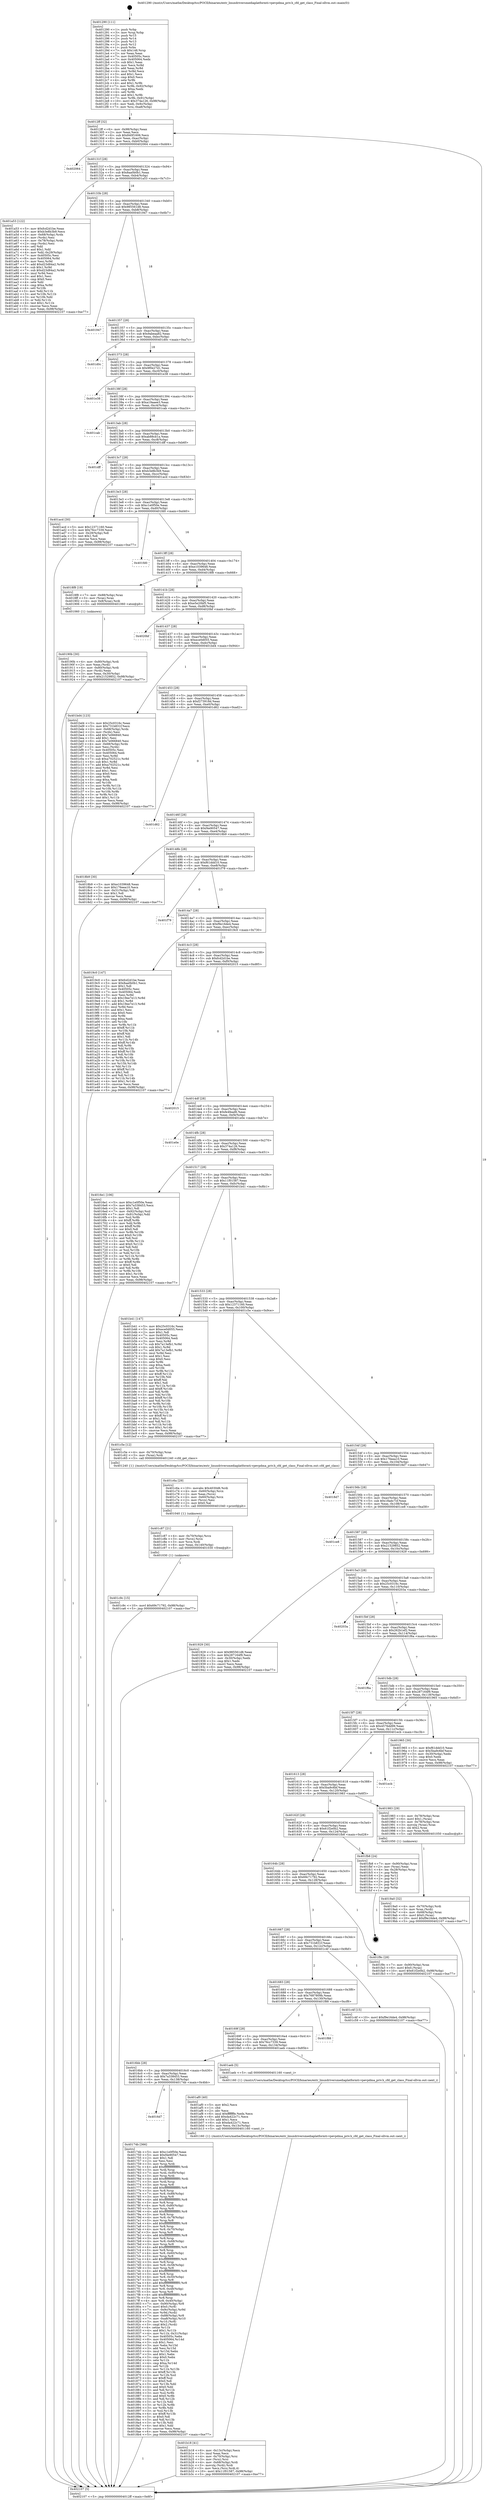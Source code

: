 digraph "0x401290" {
  label = "0x401290 (/mnt/c/Users/mathe/Desktop/tcc/POCII/binaries/extr_linuxdriversmediaplatformti-vpevpdma_priv.h_cfd_get_class_Final-ollvm.out::main(0))"
  labelloc = "t"
  node[shape=record]

  Entry [label="",width=0.3,height=0.3,shape=circle,fillcolor=black,style=filled]
  "0x4012ff" [label="{
     0x4012ff [32]\l
     | [instrs]\l
     &nbsp;&nbsp;0x4012ff \<+6\>: mov -0x98(%rbp),%eax\l
     &nbsp;&nbsp;0x401305 \<+2\>: mov %eax,%ecx\l
     &nbsp;&nbsp;0x401307 \<+6\>: sub $0x840f1606,%ecx\l
     &nbsp;&nbsp;0x40130d \<+6\>: mov %eax,-0xac(%rbp)\l
     &nbsp;&nbsp;0x401313 \<+6\>: mov %ecx,-0xb0(%rbp)\l
     &nbsp;&nbsp;0x401319 \<+6\>: je 0000000000402064 \<main+0xdd4\>\l
  }"]
  "0x402064" [label="{
     0x402064\l
  }", style=dashed]
  "0x40131f" [label="{
     0x40131f [28]\l
     | [instrs]\l
     &nbsp;&nbsp;0x40131f \<+5\>: jmp 0000000000401324 \<main+0x94\>\l
     &nbsp;&nbsp;0x401324 \<+6\>: mov -0xac(%rbp),%eax\l
     &nbsp;&nbsp;0x40132a \<+5\>: sub $0x8aa0b0b1,%eax\l
     &nbsp;&nbsp;0x40132f \<+6\>: mov %eax,-0xb4(%rbp)\l
     &nbsp;&nbsp;0x401335 \<+6\>: je 0000000000401a53 \<main+0x7c3\>\l
  }"]
  Exit [label="",width=0.3,height=0.3,shape=circle,fillcolor=black,style=filled,peripheries=2]
  "0x401a53" [label="{
     0x401a53 [122]\l
     | [instrs]\l
     &nbsp;&nbsp;0x401a53 \<+5\>: mov $0xfcd2d1be,%eax\l
     &nbsp;&nbsp;0x401a58 \<+5\>: mov $0xb3e8b3b9,%ecx\l
     &nbsp;&nbsp;0x401a5d \<+4\>: mov -0x68(%rbp),%rdx\l
     &nbsp;&nbsp;0x401a61 \<+2\>: mov (%rdx),%esi\l
     &nbsp;&nbsp;0x401a63 \<+4\>: mov -0x78(%rbp),%rdx\l
     &nbsp;&nbsp;0x401a67 \<+2\>: cmp (%rdx),%esi\l
     &nbsp;&nbsp;0x401a69 \<+4\>: setl %dil\l
     &nbsp;&nbsp;0x401a6d \<+4\>: and $0x1,%dil\l
     &nbsp;&nbsp;0x401a71 \<+4\>: mov %dil,-0x29(%rbp)\l
     &nbsp;&nbsp;0x401a75 \<+7\>: mov 0x40505c,%esi\l
     &nbsp;&nbsp;0x401a7c \<+8\>: mov 0x405064,%r8d\l
     &nbsp;&nbsp;0x401a84 \<+3\>: mov %esi,%r9d\l
     &nbsp;&nbsp;0x401a87 \<+7\>: add $0xd23d84a2,%r9d\l
     &nbsp;&nbsp;0x401a8e \<+4\>: sub $0x1,%r9d\l
     &nbsp;&nbsp;0x401a92 \<+7\>: sub $0xd23d84a2,%r9d\l
     &nbsp;&nbsp;0x401a99 \<+4\>: imul %r9d,%esi\l
     &nbsp;&nbsp;0x401a9d \<+3\>: and $0x1,%esi\l
     &nbsp;&nbsp;0x401aa0 \<+3\>: cmp $0x0,%esi\l
     &nbsp;&nbsp;0x401aa3 \<+4\>: sete %dil\l
     &nbsp;&nbsp;0x401aa7 \<+4\>: cmp $0xa,%r8d\l
     &nbsp;&nbsp;0x401aab \<+4\>: setl %r10b\l
     &nbsp;&nbsp;0x401aaf \<+3\>: mov %dil,%r11b\l
     &nbsp;&nbsp;0x401ab2 \<+3\>: and %r10b,%r11b\l
     &nbsp;&nbsp;0x401ab5 \<+3\>: xor %r10b,%dil\l
     &nbsp;&nbsp;0x401ab8 \<+3\>: or %dil,%r11b\l
     &nbsp;&nbsp;0x401abb \<+4\>: test $0x1,%r11b\l
     &nbsp;&nbsp;0x401abf \<+3\>: cmovne %ecx,%eax\l
     &nbsp;&nbsp;0x401ac2 \<+6\>: mov %eax,-0x98(%rbp)\l
     &nbsp;&nbsp;0x401ac8 \<+5\>: jmp 0000000000402107 \<main+0xe77\>\l
  }"]
  "0x40133b" [label="{
     0x40133b [28]\l
     | [instrs]\l
     &nbsp;&nbsp;0x40133b \<+5\>: jmp 0000000000401340 \<main+0xb0\>\l
     &nbsp;&nbsp;0x401340 \<+6\>: mov -0xac(%rbp),%eax\l
     &nbsp;&nbsp;0x401346 \<+5\>: sub $0x985561d8,%eax\l
     &nbsp;&nbsp;0x40134b \<+6\>: mov %eax,-0xb8(%rbp)\l
     &nbsp;&nbsp;0x401351 \<+6\>: je 0000000000401947 \<main+0x6b7\>\l
  }"]
  "0x401c9c" [label="{
     0x401c9c [15]\l
     | [instrs]\l
     &nbsp;&nbsp;0x401c9c \<+10\>: movl $0x69c71792,-0x98(%rbp)\l
     &nbsp;&nbsp;0x401ca6 \<+5\>: jmp 0000000000402107 \<main+0xe77\>\l
  }"]
  "0x401947" [label="{
     0x401947\l
  }", style=dashed]
  "0x401357" [label="{
     0x401357 [28]\l
     | [instrs]\l
     &nbsp;&nbsp;0x401357 \<+5\>: jmp 000000000040135c \<main+0xcc\>\l
     &nbsp;&nbsp;0x40135c \<+6\>: mov -0xac(%rbp),%eax\l
     &nbsp;&nbsp;0x401362 \<+5\>: sub $0x9abeaa82,%eax\l
     &nbsp;&nbsp;0x401367 \<+6\>: mov %eax,-0xbc(%rbp)\l
     &nbsp;&nbsp;0x40136d \<+6\>: je 0000000000401d0c \<main+0xa7c\>\l
  }"]
  "0x401c87" [label="{
     0x401c87 [21]\l
     | [instrs]\l
     &nbsp;&nbsp;0x401c87 \<+4\>: mov -0x70(%rbp),%rcx\l
     &nbsp;&nbsp;0x401c8b \<+3\>: mov (%rcx),%rcx\l
     &nbsp;&nbsp;0x401c8e \<+3\>: mov %rcx,%rdi\l
     &nbsp;&nbsp;0x401c91 \<+6\>: mov %eax,-0x140(%rbp)\l
     &nbsp;&nbsp;0x401c97 \<+5\>: call 0000000000401030 \<free@plt\>\l
     | [calls]\l
     &nbsp;&nbsp;0x401030 \{1\} (unknown)\l
  }"]
  "0x401d0c" [label="{
     0x401d0c\l
  }", style=dashed]
  "0x401373" [label="{
     0x401373 [28]\l
     | [instrs]\l
     &nbsp;&nbsp;0x401373 \<+5\>: jmp 0000000000401378 \<main+0xe8\>\l
     &nbsp;&nbsp;0x401378 \<+6\>: mov -0xac(%rbp),%eax\l
     &nbsp;&nbsp;0x40137e \<+5\>: sub $0x9f0e27d1,%eax\l
     &nbsp;&nbsp;0x401383 \<+6\>: mov %eax,-0xc0(%rbp)\l
     &nbsp;&nbsp;0x401389 \<+6\>: je 0000000000401e38 \<main+0xba8\>\l
  }"]
  "0x401c6a" [label="{
     0x401c6a [29]\l
     | [instrs]\l
     &nbsp;&nbsp;0x401c6a \<+10\>: movabs $0x4030d6,%rdi\l
     &nbsp;&nbsp;0x401c74 \<+4\>: mov -0x60(%rbp),%rcx\l
     &nbsp;&nbsp;0x401c78 \<+2\>: mov %eax,(%rcx)\l
     &nbsp;&nbsp;0x401c7a \<+4\>: mov -0x60(%rbp),%rcx\l
     &nbsp;&nbsp;0x401c7e \<+2\>: mov (%rcx),%esi\l
     &nbsp;&nbsp;0x401c80 \<+2\>: mov $0x0,%al\l
     &nbsp;&nbsp;0x401c82 \<+5\>: call 0000000000401040 \<printf@plt\>\l
     | [calls]\l
     &nbsp;&nbsp;0x401040 \{1\} (unknown)\l
  }"]
  "0x401e38" [label="{
     0x401e38\l
  }", style=dashed]
  "0x40138f" [label="{
     0x40138f [28]\l
     | [instrs]\l
     &nbsp;&nbsp;0x40138f \<+5\>: jmp 0000000000401394 \<main+0x104\>\l
     &nbsp;&nbsp;0x401394 \<+6\>: mov -0xac(%rbp),%eax\l
     &nbsp;&nbsp;0x40139a \<+5\>: sub $0xa19aaee3,%eax\l
     &nbsp;&nbsp;0x40139f \<+6\>: mov %eax,-0xc4(%rbp)\l
     &nbsp;&nbsp;0x4013a5 \<+6\>: je 0000000000401cab \<main+0xa1b\>\l
  }"]
  "0x401b18" [label="{
     0x401b18 [41]\l
     | [instrs]\l
     &nbsp;&nbsp;0x401b18 \<+6\>: mov -0x13c(%rbp),%ecx\l
     &nbsp;&nbsp;0x401b1e \<+3\>: imul %eax,%ecx\l
     &nbsp;&nbsp;0x401b21 \<+4\>: mov -0x70(%rbp),%rsi\l
     &nbsp;&nbsp;0x401b25 \<+3\>: mov (%rsi),%rsi\l
     &nbsp;&nbsp;0x401b28 \<+4\>: mov -0x68(%rbp),%rdi\l
     &nbsp;&nbsp;0x401b2c \<+3\>: movslq (%rdi),%rdi\l
     &nbsp;&nbsp;0x401b2f \<+3\>: mov %ecx,(%rsi,%rdi,4)\l
     &nbsp;&nbsp;0x401b32 \<+10\>: movl $0x11f01587,-0x98(%rbp)\l
     &nbsp;&nbsp;0x401b3c \<+5\>: jmp 0000000000402107 \<main+0xe77\>\l
  }"]
  "0x401cab" [label="{
     0x401cab\l
  }", style=dashed]
  "0x4013ab" [label="{
     0x4013ab [28]\l
     | [instrs]\l
     &nbsp;&nbsp;0x4013ab \<+5\>: jmp 00000000004013b0 \<main+0x120\>\l
     &nbsp;&nbsp;0x4013b0 \<+6\>: mov -0xac(%rbp),%eax\l
     &nbsp;&nbsp;0x4013b6 \<+5\>: sub $0xab88cb1a,%eax\l
     &nbsp;&nbsp;0x4013bb \<+6\>: mov %eax,-0xc8(%rbp)\l
     &nbsp;&nbsp;0x4013c1 \<+6\>: je 0000000000401dff \<main+0xb6f\>\l
  }"]
  "0x401af0" [label="{
     0x401af0 [40]\l
     | [instrs]\l
     &nbsp;&nbsp;0x401af0 \<+5\>: mov $0x2,%ecx\l
     &nbsp;&nbsp;0x401af5 \<+1\>: cltd\l
     &nbsp;&nbsp;0x401af6 \<+2\>: idiv %ecx\l
     &nbsp;&nbsp;0x401af8 \<+6\>: imul $0xfffffffe,%edx,%ecx\l
     &nbsp;&nbsp;0x401afe \<+6\>: add $0xda422c71,%ecx\l
     &nbsp;&nbsp;0x401b04 \<+3\>: add $0x1,%ecx\l
     &nbsp;&nbsp;0x401b07 \<+6\>: sub $0xda422c71,%ecx\l
     &nbsp;&nbsp;0x401b0d \<+6\>: mov %ecx,-0x13c(%rbp)\l
     &nbsp;&nbsp;0x401b13 \<+5\>: call 0000000000401160 \<next_i\>\l
     | [calls]\l
     &nbsp;&nbsp;0x401160 \{1\} (/mnt/c/Users/mathe/Desktop/tcc/POCII/binaries/extr_linuxdriversmediaplatformti-vpevpdma_priv.h_cfd_get_class_Final-ollvm.out::next_i)\l
  }"]
  "0x401dff" [label="{
     0x401dff\l
  }", style=dashed]
  "0x4013c7" [label="{
     0x4013c7 [28]\l
     | [instrs]\l
     &nbsp;&nbsp;0x4013c7 \<+5\>: jmp 00000000004013cc \<main+0x13c\>\l
     &nbsp;&nbsp;0x4013cc \<+6\>: mov -0xac(%rbp),%eax\l
     &nbsp;&nbsp;0x4013d2 \<+5\>: sub $0xb3e8b3b9,%eax\l
     &nbsp;&nbsp;0x4013d7 \<+6\>: mov %eax,-0xcc(%rbp)\l
     &nbsp;&nbsp;0x4013dd \<+6\>: je 0000000000401acd \<main+0x83d\>\l
  }"]
  "0x4019a0" [label="{
     0x4019a0 [32]\l
     | [instrs]\l
     &nbsp;&nbsp;0x4019a0 \<+4\>: mov -0x70(%rbp),%rdi\l
     &nbsp;&nbsp;0x4019a4 \<+3\>: mov %rax,(%rdi)\l
     &nbsp;&nbsp;0x4019a7 \<+4\>: mov -0x68(%rbp),%rax\l
     &nbsp;&nbsp;0x4019ab \<+6\>: movl $0x0,(%rax)\l
     &nbsp;&nbsp;0x4019b1 \<+10\>: movl $0xf9e16de4,-0x98(%rbp)\l
     &nbsp;&nbsp;0x4019bb \<+5\>: jmp 0000000000402107 \<main+0xe77\>\l
  }"]
  "0x401acd" [label="{
     0x401acd [30]\l
     | [instrs]\l
     &nbsp;&nbsp;0x401acd \<+5\>: mov $0x12371160,%eax\l
     &nbsp;&nbsp;0x401ad2 \<+5\>: mov $0x76cc7339,%ecx\l
     &nbsp;&nbsp;0x401ad7 \<+3\>: mov -0x29(%rbp),%dl\l
     &nbsp;&nbsp;0x401ada \<+3\>: test $0x1,%dl\l
     &nbsp;&nbsp;0x401add \<+3\>: cmovne %ecx,%eax\l
     &nbsp;&nbsp;0x401ae0 \<+6\>: mov %eax,-0x98(%rbp)\l
     &nbsp;&nbsp;0x401ae6 \<+5\>: jmp 0000000000402107 \<main+0xe77\>\l
  }"]
  "0x4013e3" [label="{
     0x4013e3 [28]\l
     | [instrs]\l
     &nbsp;&nbsp;0x4013e3 \<+5\>: jmp 00000000004013e8 \<main+0x158\>\l
     &nbsp;&nbsp;0x4013e8 \<+6\>: mov -0xac(%rbp),%eax\l
     &nbsp;&nbsp;0x4013ee \<+5\>: sub $0xc1e0f50e,%eax\l
     &nbsp;&nbsp;0x4013f3 \<+6\>: mov %eax,-0xd0(%rbp)\l
     &nbsp;&nbsp;0x4013f9 \<+6\>: je 0000000000401fd0 \<main+0xd40\>\l
  }"]
  "0x40190b" [label="{
     0x40190b [30]\l
     | [instrs]\l
     &nbsp;&nbsp;0x40190b \<+4\>: mov -0x80(%rbp),%rdi\l
     &nbsp;&nbsp;0x40190f \<+2\>: mov %eax,(%rdi)\l
     &nbsp;&nbsp;0x401911 \<+4\>: mov -0x80(%rbp),%rdi\l
     &nbsp;&nbsp;0x401915 \<+2\>: mov (%rdi),%eax\l
     &nbsp;&nbsp;0x401917 \<+3\>: mov %eax,-0x30(%rbp)\l
     &nbsp;&nbsp;0x40191a \<+10\>: movl $0x21529852,-0x98(%rbp)\l
     &nbsp;&nbsp;0x401924 \<+5\>: jmp 0000000000402107 \<main+0xe77\>\l
  }"]
  "0x401fd0" [label="{
     0x401fd0\l
  }", style=dashed]
  "0x4013ff" [label="{
     0x4013ff [28]\l
     | [instrs]\l
     &nbsp;&nbsp;0x4013ff \<+5\>: jmp 0000000000401404 \<main+0x174\>\l
     &nbsp;&nbsp;0x401404 \<+6\>: mov -0xac(%rbp),%eax\l
     &nbsp;&nbsp;0x40140a \<+5\>: sub $0xe1039648,%eax\l
     &nbsp;&nbsp;0x40140f \<+6\>: mov %eax,-0xd4(%rbp)\l
     &nbsp;&nbsp;0x401415 \<+6\>: je 00000000004018f8 \<main+0x668\>\l
  }"]
  "0x4016d7" [label="{
     0x4016d7\l
  }", style=dashed]
  "0x4018f8" [label="{
     0x4018f8 [19]\l
     | [instrs]\l
     &nbsp;&nbsp;0x4018f8 \<+7\>: mov -0x88(%rbp),%rax\l
     &nbsp;&nbsp;0x4018ff \<+3\>: mov (%rax),%rax\l
     &nbsp;&nbsp;0x401902 \<+4\>: mov 0x8(%rax),%rdi\l
     &nbsp;&nbsp;0x401906 \<+5\>: call 0000000000401060 \<atoi@plt\>\l
     | [calls]\l
     &nbsp;&nbsp;0x401060 \{1\} (unknown)\l
  }"]
  "0x40141b" [label="{
     0x40141b [28]\l
     | [instrs]\l
     &nbsp;&nbsp;0x40141b \<+5\>: jmp 0000000000401420 \<main+0x190\>\l
     &nbsp;&nbsp;0x401420 \<+6\>: mov -0xac(%rbp),%eax\l
     &nbsp;&nbsp;0x401426 \<+5\>: sub $0xe5e20bf5,%eax\l
     &nbsp;&nbsp;0x40142b \<+6\>: mov %eax,-0xd8(%rbp)\l
     &nbsp;&nbsp;0x401431 \<+6\>: je 00000000004020bf \<main+0xe2f\>\l
  }"]
  "0x40174b" [label="{
     0x40174b [366]\l
     | [instrs]\l
     &nbsp;&nbsp;0x40174b \<+5\>: mov $0xc1e0f50e,%eax\l
     &nbsp;&nbsp;0x401750 \<+5\>: mov $0xf4e90547,%ecx\l
     &nbsp;&nbsp;0x401755 \<+2\>: mov $0x1,%dl\l
     &nbsp;&nbsp;0x401757 \<+2\>: xor %esi,%esi\l
     &nbsp;&nbsp;0x401759 \<+3\>: mov %rsp,%rdi\l
     &nbsp;&nbsp;0x40175c \<+4\>: add $0xfffffffffffffff0,%rdi\l
     &nbsp;&nbsp;0x401760 \<+3\>: mov %rdi,%rsp\l
     &nbsp;&nbsp;0x401763 \<+7\>: mov %rdi,-0x90(%rbp)\l
     &nbsp;&nbsp;0x40176a \<+3\>: mov %rsp,%rdi\l
     &nbsp;&nbsp;0x40176d \<+4\>: add $0xfffffffffffffff0,%rdi\l
     &nbsp;&nbsp;0x401771 \<+3\>: mov %rdi,%rsp\l
     &nbsp;&nbsp;0x401774 \<+3\>: mov %rsp,%r8\l
     &nbsp;&nbsp;0x401777 \<+4\>: add $0xfffffffffffffff0,%r8\l
     &nbsp;&nbsp;0x40177b \<+3\>: mov %r8,%rsp\l
     &nbsp;&nbsp;0x40177e \<+7\>: mov %r8,-0x88(%rbp)\l
     &nbsp;&nbsp;0x401785 \<+3\>: mov %rsp,%r8\l
     &nbsp;&nbsp;0x401788 \<+4\>: add $0xfffffffffffffff0,%r8\l
     &nbsp;&nbsp;0x40178c \<+3\>: mov %r8,%rsp\l
     &nbsp;&nbsp;0x40178f \<+4\>: mov %r8,-0x80(%rbp)\l
     &nbsp;&nbsp;0x401793 \<+3\>: mov %rsp,%r8\l
     &nbsp;&nbsp;0x401796 \<+4\>: add $0xfffffffffffffff0,%r8\l
     &nbsp;&nbsp;0x40179a \<+3\>: mov %r8,%rsp\l
     &nbsp;&nbsp;0x40179d \<+4\>: mov %r8,-0x78(%rbp)\l
     &nbsp;&nbsp;0x4017a1 \<+3\>: mov %rsp,%r8\l
     &nbsp;&nbsp;0x4017a4 \<+4\>: add $0xfffffffffffffff0,%r8\l
     &nbsp;&nbsp;0x4017a8 \<+3\>: mov %r8,%rsp\l
     &nbsp;&nbsp;0x4017ab \<+4\>: mov %r8,-0x70(%rbp)\l
     &nbsp;&nbsp;0x4017af \<+3\>: mov %rsp,%r8\l
     &nbsp;&nbsp;0x4017b2 \<+4\>: add $0xfffffffffffffff0,%r8\l
     &nbsp;&nbsp;0x4017b6 \<+3\>: mov %r8,%rsp\l
     &nbsp;&nbsp;0x4017b9 \<+4\>: mov %r8,-0x68(%rbp)\l
     &nbsp;&nbsp;0x4017bd \<+3\>: mov %rsp,%r8\l
     &nbsp;&nbsp;0x4017c0 \<+4\>: add $0xfffffffffffffff0,%r8\l
     &nbsp;&nbsp;0x4017c4 \<+3\>: mov %r8,%rsp\l
     &nbsp;&nbsp;0x4017c7 \<+4\>: mov %r8,-0x60(%rbp)\l
     &nbsp;&nbsp;0x4017cb \<+3\>: mov %rsp,%r8\l
     &nbsp;&nbsp;0x4017ce \<+4\>: add $0xfffffffffffffff0,%r8\l
     &nbsp;&nbsp;0x4017d2 \<+3\>: mov %r8,%rsp\l
     &nbsp;&nbsp;0x4017d5 \<+4\>: mov %r8,-0x58(%rbp)\l
     &nbsp;&nbsp;0x4017d9 \<+3\>: mov %rsp,%r8\l
     &nbsp;&nbsp;0x4017dc \<+4\>: add $0xfffffffffffffff0,%r8\l
     &nbsp;&nbsp;0x4017e0 \<+3\>: mov %r8,%rsp\l
     &nbsp;&nbsp;0x4017e3 \<+4\>: mov %r8,-0x50(%rbp)\l
     &nbsp;&nbsp;0x4017e7 \<+3\>: mov %rsp,%r8\l
     &nbsp;&nbsp;0x4017ea \<+4\>: add $0xfffffffffffffff0,%r8\l
     &nbsp;&nbsp;0x4017ee \<+3\>: mov %r8,%rsp\l
     &nbsp;&nbsp;0x4017f1 \<+4\>: mov %r8,-0x48(%rbp)\l
     &nbsp;&nbsp;0x4017f5 \<+3\>: mov %rsp,%r8\l
     &nbsp;&nbsp;0x4017f8 \<+4\>: add $0xfffffffffffffff0,%r8\l
     &nbsp;&nbsp;0x4017fc \<+3\>: mov %r8,%rsp\l
     &nbsp;&nbsp;0x4017ff \<+4\>: mov %r8,-0x40(%rbp)\l
     &nbsp;&nbsp;0x401803 \<+7\>: mov -0x90(%rbp),%r8\l
     &nbsp;&nbsp;0x40180a \<+7\>: movl $0x0,(%r8)\l
     &nbsp;&nbsp;0x401811 \<+7\>: mov -0x9c(%rbp),%r9d\l
     &nbsp;&nbsp;0x401818 \<+3\>: mov %r9d,(%rdi)\l
     &nbsp;&nbsp;0x40181b \<+7\>: mov -0x88(%rbp),%r8\l
     &nbsp;&nbsp;0x401822 \<+7\>: mov -0xa8(%rbp),%r10\l
     &nbsp;&nbsp;0x401829 \<+3\>: mov %r10,(%r8)\l
     &nbsp;&nbsp;0x40182c \<+3\>: cmpl $0x2,(%rdi)\l
     &nbsp;&nbsp;0x40182f \<+4\>: setne %r11b\l
     &nbsp;&nbsp;0x401833 \<+4\>: and $0x1,%r11b\l
     &nbsp;&nbsp;0x401837 \<+4\>: mov %r11b,-0x31(%rbp)\l
     &nbsp;&nbsp;0x40183b \<+7\>: mov 0x40505c,%ebx\l
     &nbsp;&nbsp;0x401842 \<+8\>: mov 0x405064,%r14d\l
     &nbsp;&nbsp;0x40184a \<+3\>: sub $0x1,%esi\l
     &nbsp;&nbsp;0x40184d \<+3\>: mov %ebx,%r15d\l
     &nbsp;&nbsp;0x401850 \<+3\>: add %esi,%r15d\l
     &nbsp;&nbsp;0x401853 \<+4\>: imul %r15d,%ebx\l
     &nbsp;&nbsp;0x401857 \<+3\>: and $0x1,%ebx\l
     &nbsp;&nbsp;0x40185a \<+3\>: cmp $0x0,%ebx\l
     &nbsp;&nbsp;0x40185d \<+4\>: sete %r11b\l
     &nbsp;&nbsp;0x401861 \<+4\>: cmp $0xa,%r14d\l
     &nbsp;&nbsp;0x401865 \<+4\>: setl %r12b\l
     &nbsp;&nbsp;0x401869 \<+3\>: mov %r11b,%r13b\l
     &nbsp;&nbsp;0x40186c \<+4\>: xor $0xff,%r13b\l
     &nbsp;&nbsp;0x401870 \<+3\>: mov %r12b,%sil\l
     &nbsp;&nbsp;0x401873 \<+4\>: xor $0xff,%sil\l
     &nbsp;&nbsp;0x401877 \<+3\>: xor $0x0,%dl\l
     &nbsp;&nbsp;0x40187a \<+3\>: mov %r13b,%dil\l
     &nbsp;&nbsp;0x40187d \<+4\>: and $0x0,%dil\l
     &nbsp;&nbsp;0x401881 \<+3\>: and %dl,%r11b\l
     &nbsp;&nbsp;0x401884 \<+3\>: mov %sil,%r8b\l
     &nbsp;&nbsp;0x401887 \<+4\>: and $0x0,%r8b\l
     &nbsp;&nbsp;0x40188b \<+3\>: and %dl,%r12b\l
     &nbsp;&nbsp;0x40188e \<+3\>: or %r11b,%dil\l
     &nbsp;&nbsp;0x401891 \<+3\>: or %r12b,%r8b\l
     &nbsp;&nbsp;0x401894 \<+3\>: xor %r8b,%dil\l
     &nbsp;&nbsp;0x401897 \<+3\>: or %sil,%r13b\l
     &nbsp;&nbsp;0x40189a \<+4\>: xor $0xff,%r13b\l
     &nbsp;&nbsp;0x40189e \<+3\>: or $0x0,%dl\l
     &nbsp;&nbsp;0x4018a1 \<+3\>: and %dl,%r13b\l
     &nbsp;&nbsp;0x4018a4 \<+3\>: or %r13b,%dil\l
     &nbsp;&nbsp;0x4018a7 \<+4\>: test $0x1,%dil\l
     &nbsp;&nbsp;0x4018ab \<+3\>: cmovne %ecx,%eax\l
     &nbsp;&nbsp;0x4018ae \<+6\>: mov %eax,-0x98(%rbp)\l
     &nbsp;&nbsp;0x4018b4 \<+5\>: jmp 0000000000402107 \<main+0xe77\>\l
  }"]
  "0x4020bf" [label="{
     0x4020bf\l
  }", style=dashed]
  "0x401437" [label="{
     0x401437 [28]\l
     | [instrs]\l
     &nbsp;&nbsp;0x401437 \<+5\>: jmp 000000000040143c \<main+0x1ac\>\l
     &nbsp;&nbsp;0x40143c \<+6\>: mov -0xac(%rbp),%eax\l
     &nbsp;&nbsp;0x401442 \<+5\>: sub $0xece0d055,%eax\l
     &nbsp;&nbsp;0x401447 \<+6\>: mov %eax,-0xdc(%rbp)\l
     &nbsp;&nbsp;0x40144d \<+6\>: je 0000000000401bd4 \<main+0x944\>\l
  }"]
  "0x4016bb" [label="{
     0x4016bb [28]\l
     | [instrs]\l
     &nbsp;&nbsp;0x4016bb \<+5\>: jmp 00000000004016c0 \<main+0x430\>\l
     &nbsp;&nbsp;0x4016c0 \<+6\>: mov -0xac(%rbp),%eax\l
     &nbsp;&nbsp;0x4016c6 \<+5\>: sub $0x7a338453,%eax\l
     &nbsp;&nbsp;0x4016cb \<+6\>: mov %eax,-0x138(%rbp)\l
     &nbsp;&nbsp;0x4016d1 \<+6\>: je 000000000040174b \<main+0x4bb\>\l
  }"]
  "0x401bd4" [label="{
     0x401bd4 [123]\l
     | [instrs]\l
     &nbsp;&nbsp;0x401bd4 \<+5\>: mov $0x25c0316c,%eax\l
     &nbsp;&nbsp;0x401bd9 \<+5\>: mov $0x731b831f,%ecx\l
     &nbsp;&nbsp;0x401bde \<+4\>: mov -0x68(%rbp),%rdx\l
     &nbsp;&nbsp;0x401be2 \<+2\>: mov (%rdx),%esi\l
     &nbsp;&nbsp;0x401be4 \<+6\>: add $0x7e066840,%esi\l
     &nbsp;&nbsp;0x401bea \<+3\>: add $0x1,%esi\l
     &nbsp;&nbsp;0x401bed \<+6\>: sub $0x7e066840,%esi\l
     &nbsp;&nbsp;0x401bf3 \<+4\>: mov -0x68(%rbp),%rdx\l
     &nbsp;&nbsp;0x401bf7 \<+2\>: mov %esi,(%rdx)\l
     &nbsp;&nbsp;0x401bf9 \<+7\>: mov 0x40505c,%esi\l
     &nbsp;&nbsp;0x401c00 \<+7\>: mov 0x405064,%edi\l
     &nbsp;&nbsp;0x401c07 \<+3\>: mov %esi,%r8d\l
     &nbsp;&nbsp;0x401c0a \<+7\>: sub $0xa702521c,%r8d\l
     &nbsp;&nbsp;0x401c11 \<+4\>: sub $0x1,%r8d\l
     &nbsp;&nbsp;0x401c15 \<+7\>: add $0xa702521c,%r8d\l
     &nbsp;&nbsp;0x401c1c \<+4\>: imul %r8d,%esi\l
     &nbsp;&nbsp;0x401c20 \<+3\>: and $0x1,%esi\l
     &nbsp;&nbsp;0x401c23 \<+3\>: cmp $0x0,%esi\l
     &nbsp;&nbsp;0x401c26 \<+4\>: sete %r9b\l
     &nbsp;&nbsp;0x401c2a \<+3\>: cmp $0xa,%edi\l
     &nbsp;&nbsp;0x401c2d \<+4\>: setl %r10b\l
     &nbsp;&nbsp;0x401c31 \<+3\>: mov %r9b,%r11b\l
     &nbsp;&nbsp;0x401c34 \<+3\>: and %r10b,%r11b\l
     &nbsp;&nbsp;0x401c37 \<+3\>: xor %r10b,%r9b\l
     &nbsp;&nbsp;0x401c3a \<+3\>: or %r9b,%r11b\l
     &nbsp;&nbsp;0x401c3d \<+4\>: test $0x1,%r11b\l
     &nbsp;&nbsp;0x401c41 \<+3\>: cmovne %ecx,%eax\l
     &nbsp;&nbsp;0x401c44 \<+6\>: mov %eax,-0x98(%rbp)\l
     &nbsp;&nbsp;0x401c4a \<+5\>: jmp 0000000000402107 \<main+0xe77\>\l
  }"]
  "0x401453" [label="{
     0x401453 [28]\l
     | [instrs]\l
     &nbsp;&nbsp;0x401453 \<+5\>: jmp 0000000000401458 \<main+0x1c8\>\l
     &nbsp;&nbsp;0x401458 \<+6\>: mov -0xac(%rbp),%eax\l
     &nbsp;&nbsp;0x40145e \<+5\>: sub $0xf273918d,%eax\l
     &nbsp;&nbsp;0x401463 \<+6\>: mov %eax,-0xe0(%rbp)\l
     &nbsp;&nbsp;0x401469 \<+6\>: je 0000000000401d62 \<main+0xad2\>\l
  }"]
  "0x401aeb" [label="{
     0x401aeb [5]\l
     | [instrs]\l
     &nbsp;&nbsp;0x401aeb \<+5\>: call 0000000000401160 \<next_i\>\l
     | [calls]\l
     &nbsp;&nbsp;0x401160 \{1\} (/mnt/c/Users/mathe/Desktop/tcc/POCII/binaries/extr_linuxdriversmediaplatformti-vpevpdma_priv.h_cfd_get_class_Final-ollvm.out::next_i)\l
  }"]
  "0x401d62" [label="{
     0x401d62\l
  }", style=dashed]
  "0x40146f" [label="{
     0x40146f [28]\l
     | [instrs]\l
     &nbsp;&nbsp;0x40146f \<+5\>: jmp 0000000000401474 \<main+0x1e4\>\l
     &nbsp;&nbsp;0x401474 \<+6\>: mov -0xac(%rbp),%eax\l
     &nbsp;&nbsp;0x40147a \<+5\>: sub $0xf4e90547,%eax\l
     &nbsp;&nbsp;0x40147f \<+6\>: mov %eax,-0xe4(%rbp)\l
     &nbsp;&nbsp;0x401485 \<+6\>: je 00000000004018b9 \<main+0x629\>\l
  }"]
  "0x40169f" [label="{
     0x40169f [28]\l
     | [instrs]\l
     &nbsp;&nbsp;0x40169f \<+5\>: jmp 00000000004016a4 \<main+0x414\>\l
     &nbsp;&nbsp;0x4016a4 \<+6\>: mov -0xac(%rbp),%eax\l
     &nbsp;&nbsp;0x4016aa \<+5\>: sub $0x76cc7339,%eax\l
     &nbsp;&nbsp;0x4016af \<+6\>: mov %eax,-0x134(%rbp)\l
     &nbsp;&nbsp;0x4016b5 \<+6\>: je 0000000000401aeb \<main+0x85b\>\l
  }"]
  "0x4018b9" [label="{
     0x4018b9 [30]\l
     | [instrs]\l
     &nbsp;&nbsp;0x4018b9 \<+5\>: mov $0xe1039648,%eax\l
     &nbsp;&nbsp;0x4018be \<+5\>: mov $0x176eea10,%ecx\l
     &nbsp;&nbsp;0x4018c3 \<+3\>: mov -0x31(%rbp),%dl\l
     &nbsp;&nbsp;0x4018c6 \<+3\>: test $0x1,%dl\l
     &nbsp;&nbsp;0x4018c9 \<+3\>: cmovne %ecx,%eax\l
     &nbsp;&nbsp;0x4018cc \<+6\>: mov %eax,-0x98(%rbp)\l
     &nbsp;&nbsp;0x4018d2 \<+5\>: jmp 0000000000402107 \<main+0xe77\>\l
  }"]
  "0x40148b" [label="{
     0x40148b [28]\l
     | [instrs]\l
     &nbsp;&nbsp;0x40148b \<+5\>: jmp 0000000000401490 \<main+0x200\>\l
     &nbsp;&nbsp;0x401490 \<+6\>: mov -0xac(%rbp),%eax\l
     &nbsp;&nbsp;0x401496 \<+5\>: sub $0xf61ddd10,%eax\l
     &nbsp;&nbsp;0x40149b \<+6\>: mov %eax,-0xe8(%rbp)\l
     &nbsp;&nbsp;0x4014a1 \<+6\>: je 0000000000401f79 \<main+0xce9\>\l
  }"]
  "0x401f88" [label="{
     0x401f88\l
  }", style=dashed]
  "0x401f79" [label="{
     0x401f79\l
  }", style=dashed]
  "0x4014a7" [label="{
     0x4014a7 [28]\l
     | [instrs]\l
     &nbsp;&nbsp;0x4014a7 \<+5\>: jmp 00000000004014ac \<main+0x21c\>\l
     &nbsp;&nbsp;0x4014ac \<+6\>: mov -0xac(%rbp),%eax\l
     &nbsp;&nbsp;0x4014b2 \<+5\>: sub $0xf9e16de4,%eax\l
     &nbsp;&nbsp;0x4014b7 \<+6\>: mov %eax,-0xec(%rbp)\l
     &nbsp;&nbsp;0x4014bd \<+6\>: je 00000000004019c0 \<main+0x730\>\l
  }"]
  "0x401683" [label="{
     0x401683 [28]\l
     | [instrs]\l
     &nbsp;&nbsp;0x401683 \<+5\>: jmp 0000000000401688 \<main+0x3f8\>\l
     &nbsp;&nbsp;0x401688 \<+6\>: mov -0xac(%rbp),%eax\l
     &nbsp;&nbsp;0x40168e \<+5\>: sub $0x7687809b,%eax\l
     &nbsp;&nbsp;0x401693 \<+6\>: mov %eax,-0x130(%rbp)\l
     &nbsp;&nbsp;0x401699 \<+6\>: je 0000000000401f88 \<main+0xcf8\>\l
  }"]
  "0x4019c0" [label="{
     0x4019c0 [147]\l
     | [instrs]\l
     &nbsp;&nbsp;0x4019c0 \<+5\>: mov $0xfcd2d1be,%eax\l
     &nbsp;&nbsp;0x4019c5 \<+5\>: mov $0x8aa0b0b1,%ecx\l
     &nbsp;&nbsp;0x4019ca \<+2\>: mov $0x1,%dl\l
     &nbsp;&nbsp;0x4019cc \<+7\>: mov 0x40505c,%esi\l
     &nbsp;&nbsp;0x4019d3 \<+7\>: mov 0x405064,%edi\l
     &nbsp;&nbsp;0x4019da \<+3\>: mov %esi,%r8d\l
     &nbsp;&nbsp;0x4019dd \<+7\>: sub $0x19ee7e13,%r8d\l
     &nbsp;&nbsp;0x4019e4 \<+4\>: sub $0x1,%r8d\l
     &nbsp;&nbsp;0x4019e8 \<+7\>: add $0x19ee7e13,%r8d\l
     &nbsp;&nbsp;0x4019ef \<+4\>: imul %r8d,%esi\l
     &nbsp;&nbsp;0x4019f3 \<+3\>: and $0x1,%esi\l
     &nbsp;&nbsp;0x4019f6 \<+3\>: cmp $0x0,%esi\l
     &nbsp;&nbsp;0x4019f9 \<+4\>: sete %r9b\l
     &nbsp;&nbsp;0x4019fd \<+3\>: cmp $0xa,%edi\l
     &nbsp;&nbsp;0x401a00 \<+4\>: setl %r10b\l
     &nbsp;&nbsp;0x401a04 \<+3\>: mov %r9b,%r11b\l
     &nbsp;&nbsp;0x401a07 \<+4\>: xor $0xff,%r11b\l
     &nbsp;&nbsp;0x401a0b \<+3\>: mov %r10b,%bl\l
     &nbsp;&nbsp;0x401a0e \<+3\>: xor $0xff,%bl\l
     &nbsp;&nbsp;0x401a11 \<+3\>: xor $0x1,%dl\l
     &nbsp;&nbsp;0x401a14 \<+3\>: mov %r11b,%r14b\l
     &nbsp;&nbsp;0x401a17 \<+4\>: and $0xff,%r14b\l
     &nbsp;&nbsp;0x401a1b \<+3\>: and %dl,%r9b\l
     &nbsp;&nbsp;0x401a1e \<+3\>: mov %bl,%r15b\l
     &nbsp;&nbsp;0x401a21 \<+4\>: and $0xff,%r15b\l
     &nbsp;&nbsp;0x401a25 \<+3\>: and %dl,%r10b\l
     &nbsp;&nbsp;0x401a28 \<+3\>: or %r9b,%r14b\l
     &nbsp;&nbsp;0x401a2b \<+3\>: or %r10b,%r15b\l
     &nbsp;&nbsp;0x401a2e \<+3\>: xor %r15b,%r14b\l
     &nbsp;&nbsp;0x401a31 \<+3\>: or %bl,%r11b\l
     &nbsp;&nbsp;0x401a34 \<+4\>: xor $0xff,%r11b\l
     &nbsp;&nbsp;0x401a38 \<+3\>: or $0x1,%dl\l
     &nbsp;&nbsp;0x401a3b \<+3\>: and %dl,%r11b\l
     &nbsp;&nbsp;0x401a3e \<+3\>: or %r11b,%r14b\l
     &nbsp;&nbsp;0x401a41 \<+4\>: test $0x1,%r14b\l
     &nbsp;&nbsp;0x401a45 \<+3\>: cmovne %ecx,%eax\l
     &nbsp;&nbsp;0x401a48 \<+6\>: mov %eax,-0x98(%rbp)\l
     &nbsp;&nbsp;0x401a4e \<+5\>: jmp 0000000000402107 \<main+0xe77\>\l
  }"]
  "0x4014c3" [label="{
     0x4014c3 [28]\l
     | [instrs]\l
     &nbsp;&nbsp;0x4014c3 \<+5\>: jmp 00000000004014c8 \<main+0x238\>\l
     &nbsp;&nbsp;0x4014c8 \<+6\>: mov -0xac(%rbp),%eax\l
     &nbsp;&nbsp;0x4014ce \<+5\>: sub $0xfcd2d1be,%eax\l
     &nbsp;&nbsp;0x4014d3 \<+6\>: mov %eax,-0xf0(%rbp)\l
     &nbsp;&nbsp;0x4014d9 \<+6\>: je 0000000000402015 \<main+0xd85\>\l
  }"]
  "0x401c4f" [label="{
     0x401c4f [15]\l
     | [instrs]\l
     &nbsp;&nbsp;0x401c4f \<+10\>: movl $0xf9e16de4,-0x98(%rbp)\l
     &nbsp;&nbsp;0x401c59 \<+5\>: jmp 0000000000402107 \<main+0xe77\>\l
  }"]
  "0x402015" [label="{
     0x402015\l
  }", style=dashed]
  "0x4014df" [label="{
     0x4014df [28]\l
     | [instrs]\l
     &nbsp;&nbsp;0x4014df \<+5\>: jmp 00000000004014e4 \<main+0x254\>\l
     &nbsp;&nbsp;0x4014e4 \<+6\>: mov -0xac(%rbp),%eax\l
     &nbsp;&nbsp;0x4014ea \<+5\>: sub $0xfe4fead6,%eax\l
     &nbsp;&nbsp;0x4014ef \<+6\>: mov %eax,-0xf4(%rbp)\l
     &nbsp;&nbsp;0x4014f5 \<+6\>: je 0000000000401e0e \<main+0xb7e\>\l
  }"]
  "0x401667" [label="{
     0x401667 [28]\l
     | [instrs]\l
     &nbsp;&nbsp;0x401667 \<+5\>: jmp 000000000040166c \<main+0x3dc\>\l
     &nbsp;&nbsp;0x40166c \<+6\>: mov -0xac(%rbp),%eax\l
     &nbsp;&nbsp;0x401672 \<+5\>: sub $0x731b831f,%eax\l
     &nbsp;&nbsp;0x401677 \<+6\>: mov %eax,-0x12c(%rbp)\l
     &nbsp;&nbsp;0x40167d \<+6\>: je 0000000000401c4f \<main+0x9bf\>\l
  }"]
  "0x401e0e" [label="{
     0x401e0e\l
  }", style=dashed]
  "0x4014fb" [label="{
     0x4014fb [28]\l
     | [instrs]\l
     &nbsp;&nbsp;0x4014fb \<+5\>: jmp 0000000000401500 \<main+0x270\>\l
     &nbsp;&nbsp;0x401500 \<+6\>: mov -0xac(%rbp),%eax\l
     &nbsp;&nbsp;0x401506 \<+5\>: sub $0x374a126,%eax\l
     &nbsp;&nbsp;0x40150b \<+6\>: mov %eax,-0xf8(%rbp)\l
     &nbsp;&nbsp;0x401511 \<+6\>: je 00000000004016e1 \<main+0x451\>\l
  }"]
  "0x401f9c" [label="{
     0x401f9c [28]\l
     | [instrs]\l
     &nbsp;&nbsp;0x401f9c \<+7\>: mov -0x90(%rbp),%rax\l
     &nbsp;&nbsp;0x401fa3 \<+6\>: movl $0x0,(%rax)\l
     &nbsp;&nbsp;0x401fa9 \<+10\>: movl $0x61f2e0b2,-0x98(%rbp)\l
     &nbsp;&nbsp;0x401fb3 \<+5\>: jmp 0000000000402107 \<main+0xe77\>\l
  }"]
  "0x4016e1" [label="{
     0x4016e1 [106]\l
     | [instrs]\l
     &nbsp;&nbsp;0x4016e1 \<+5\>: mov $0xc1e0f50e,%eax\l
     &nbsp;&nbsp;0x4016e6 \<+5\>: mov $0x7a338453,%ecx\l
     &nbsp;&nbsp;0x4016eb \<+2\>: mov $0x1,%dl\l
     &nbsp;&nbsp;0x4016ed \<+7\>: mov -0x92(%rbp),%sil\l
     &nbsp;&nbsp;0x4016f4 \<+7\>: mov -0x91(%rbp),%dil\l
     &nbsp;&nbsp;0x4016fb \<+3\>: mov %sil,%r8b\l
     &nbsp;&nbsp;0x4016fe \<+4\>: xor $0xff,%r8b\l
     &nbsp;&nbsp;0x401702 \<+3\>: mov %dil,%r9b\l
     &nbsp;&nbsp;0x401705 \<+4\>: xor $0xff,%r9b\l
     &nbsp;&nbsp;0x401709 \<+3\>: xor $0x0,%dl\l
     &nbsp;&nbsp;0x40170c \<+3\>: mov %r8b,%r10b\l
     &nbsp;&nbsp;0x40170f \<+4\>: and $0x0,%r10b\l
     &nbsp;&nbsp;0x401713 \<+3\>: and %dl,%sil\l
     &nbsp;&nbsp;0x401716 \<+3\>: mov %r9b,%r11b\l
     &nbsp;&nbsp;0x401719 \<+4\>: and $0x0,%r11b\l
     &nbsp;&nbsp;0x40171d \<+3\>: and %dl,%dil\l
     &nbsp;&nbsp;0x401720 \<+3\>: or %sil,%r10b\l
     &nbsp;&nbsp;0x401723 \<+3\>: or %dil,%r11b\l
     &nbsp;&nbsp;0x401726 \<+3\>: xor %r11b,%r10b\l
     &nbsp;&nbsp;0x401729 \<+3\>: or %r9b,%r8b\l
     &nbsp;&nbsp;0x40172c \<+4\>: xor $0xff,%r8b\l
     &nbsp;&nbsp;0x401730 \<+3\>: or $0x0,%dl\l
     &nbsp;&nbsp;0x401733 \<+3\>: and %dl,%r8b\l
     &nbsp;&nbsp;0x401736 \<+3\>: or %r8b,%r10b\l
     &nbsp;&nbsp;0x401739 \<+4\>: test $0x1,%r10b\l
     &nbsp;&nbsp;0x40173d \<+3\>: cmovne %ecx,%eax\l
     &nbsp;&nbsp;0x401740 \<+6\>: mov %eax,-0x98(%rbp)\l
     &nbsp;&nbsp;0x401746 \<+5\>: jmp 0000000000402107 \<main+0xe77\>\l
  }"]
  "0x401517" [label="{
     0x401517 [28]\l
     | [instrs]\l
     &nbsp;&nbsp;0x401517 \<+5\>: jmp 000000000040151c \<main+0x28c\>\l
     &nbsp;&nbsp;0x40151c \<+6\>: mov -0xac(%rbp),%eax\l
     &nbsp;&nbsp;0x401522 \<+5\>: sub $0x11f01587,%eax\l
     &nbsp;&nbsp;0x401527 \<+6\>: mov %eax,-0xfc(%rbp)\l
     &nbsp;&nbsp;0x40152d \<+6\>: je 0000000000401b41 \<main+0x8b1\>\l
  }"]
  "0x402107" [label="{
     0x402107 [5]\l
     | [instrs]\l
     &nbsp;&nbsp;0x402107 \<+5\>: jmp 00000000004012ff \<main+0x6f\>\l
  }"]
  "0x401290" [label="{
     0x401290 [111]\l
     | [instrs]\l
     &nbsp;&nbsp;0x401290 \<+1\>: push %rbp\l
     &nbsp;&nbsp;0x401291 \<+3\>: mov %rsp,%rbp\l
     &nbsp;&nbsp;0x401294 \<+2\>: push %r15\l
     &nbsp;&nbsp;0x401296 \<+2\>: push %r14\l
     &nbsp;&nbsp;0x401298 \<+2\>: push %r13\l
     &nbsp;&nbsp;0x40129a \<+2\>: push %r12\l
     &nbsp;&nbsp;0x40129c \<+1\>: push %rbx\l
     &nbsp;&nbsp;0x40129d \<+7\>: sub $0x148,%rsp\l
     &nbsp;&nbsp;0x4012a4 \<+2\>: xor %eax,%eax\l
     &nbsp;&nbsp;0x4012a6 \<+7\>: mov 0x40505c,%ecx\l
     &nbsp;&nbsp;0x4012ad \<+7\>: mov 0x405064,%edx\l
     &nbsp;&nbsp;0x4012b4 \<+3\>: sub $0x1,%eax\l
     &nbsp;&nbsp;0x4012b7 \<+3\>: mov %ecx,%r8d\l
     &nbsp;&nbsp;0x4012ba \<+3\>: add %eax,%r8d\l
     &nbsp;&nbsp;0x4012bd \<+4\>: imul %r8d,%ecx\l
     &nbsp;&nbsp;0x4012c1 \<+3\>: and $0x1,%ecx\l
     &nbsp;&nbsp;0x4012c4 \<+3\>: cmp $0x0,%ecx\l
     &nbsp;&nbsp;0x4012c7 \<+4\>: sete %r9b\l
     &nbsp;&nbsp;0x4012cb \<+4\>: and $0x1,%r9b\l
     &nbsp;&nbsp;0x4012cf \<+7\>: mov %r9b,-0x92(%rbp)\l
     &nbsp;&nbsp;0x4012d6 \<+3\>: cmp $0xa,%edx\l
     &nbsp;&nbsp;0x4012d9 \<+4\>: setl %r9b\l
     &nbsp;&nbsp;0x4012dd \<+4\>: and $0x1,%r9b\l
     &nbsp;&nbsp;0x4012e1 \<+7\>: mov %r9b,-0x91(%rbp)\l
     &nbsp;&nbsp;0x4012e8 \<+10\>: movl $0x374a126,-0x98(%rbp)\l
     &nbsp;&nbsp;0x4012f2 \<+6\>: mov %edi,-0x9c(%rbp)\l
     &nbsp;&nbsp;0x4012f8 \<+7\>: mov %rsi,-0xa8(%rbp)\l
  }"]
  "0x40164b" [label="{
     0x40164b [28]\l
     | [instrs]\l
     &nbsp;&nbsp;0x40164b \<+5\>: jmp 0000000000401650 \<main+0x3c0\>\l
     &nbsp;&nbsp;0x401650 \<+6\>: mov -0xac(%rbp),%eax\l
     &nbsp;&nbsp;0x401656 \<+5\>: sub $0x69c71792,%eax\l
     &nbsp;&nbsp;0x40165b \<+6\>: mov %eax,-0x128(%rbp)\l
     &nbsp;&nbsp;0x401661 \<+6\>: je 0000000000401f9c \<main+0xd0c\>\l
  }"]
  "0x401b41" [label="{
     0x401b41 [147]\l
     | [instrs]\l
     &nbsp;&nbsp;0x401b41 \<+5\>: mov $0x25c0316c,%eax\l
     &nbsp;&nbsp;0x401b46 \<+5\>: mov $0xece0d055,%ecx\l
     &nbsp;&nbsp;0x401b4b \<+2\>: mov $0x1,%dl\l
     &nbsp;&nbsp;0x401b4d \<+7\>: mov 0x40505c,%esi\l
     &nbsp;&nbsp;0x401b54 \<+7\>: mov 0x405064,%edi\l
     &nbsp;&nbsp;0x401b5b \<+3\>: mov %esi,%r8d\l
     &nbsp;&nbsp;0x401b5e \<+7\>: sub $0x7a13efb1,%r8d\l
     &nbsp;&nbsp;0x401b65 \<+4\>: sub $0x1,%r8d\l
     &nbsp;&nbsp;0x401b69 \<+7\>: add $0x7a13efb1,%r8d\l
     &nbsp;&nbsp;0x401b70 \<+4\>: imul %r8d,%esi\l
     &nbsp;&nbsp;0x401b74 \<+3\>: and $0x1,%esi\l
     &nbsp;&nbsp;0x401b77 \<+3\>: cmp $0x0,%esi\l
     &nbsp;&nbsp;0x401b7a \<+4\>: sete %r9b\l
     &nbsp;&nbsp;0x401b7e \<+3\>: cmp $0xa,%edi\l
     &nbsp;&nbsp;0x401b81 \<+4\>: setl %r10b\l
     &nbsp;&nbsp;0x401b85 \<+3\>: mov %r9b,%r11b\l
     &nbsp;&nbsp;0x401b88 \<+4\>: xor $0xff,%r11b\l
     &nbsp;&nbsp;0x401b8c \<+3\>: mov %r10b,%bl\l
     &nbsp;&nbsp;0x401b8f \<+3\>: xor $0xff,%bl\l
     &nbsp;&nbsp;0x401b92 \<+3\>: xor $0x1,%dl\l
     &nbsp;&nbsp;0x401b95 \<+3\>: mov %r11b,%r14b\l
     &nbsp;&nbsp;0x401b98 \<+4\>: and $0xff,%r14b\l
     &nbsp;&nbsp;0x401b9c \<+3\>: and %dl,%r9b\l
     &nbsp;&nbsp;0x401b9f \<+3\>: mov %bl,%r15b\l
     &nbsp;&nbsp;0x401ba2 \<+4\>: and $0xff,%r15b\l
     &nbsp;&nbsp;0x401ba6 \<+3\>: and %dl,%r10b\l
     &nbsp;&nbsp;0x401ba9 \<+3\>: or %r9b,%r14b\l
     &nbsp;&nbsp;0x401bac \<+3\>: or %r10b,%r15b\l
     &nbsp;&nbsp;0x401baf \<+3\>: xor %r15b,%r14b\l
     &nbsp;&nbsp;0x401bb2 \<+3\>: or %bl,%r11b\l
     &nbsp;&nbsp;0x401bb5 \<+4\>: xor $0xff,%r11b\l
     &nbsp;&nbsp;0x401bb9 \<+3\>: or $0x1,%dl\l
     &nbsp;&nbsp;0x401bbc \<+3\>: and %dl,%r11b\l
     &nbsp;&nbsp;0x401bbf \<+3\>: or %r11b,%r14b\l
     &nbsp;&nbsp;0x401bc2 \<+4\>: test $0x1,%r14b\l
     &nbsp;&nbsp;0x401bc6 \<+3\>: cmovne %ecx,%eax\l
     &nbsp;&nbsp;0x401bc9 \<+6\>: mov %eax,-0x98(%rbp)\l
     &nbsp;&nbsp;0x401bcf \<+5\>: jmp 0000000000402107 \<main+0xe77\>\l
  }"]
  "0x401533" [label="{
     0x401533 [28]\l
     | [instrs]\l
     &nbsp;&nbsp;0x401533 \<+5\>: jmp 0000000000401538 \<main+0x2a8\>\l
     &nbsp;&nbsp;0x401538 \<+6\>: mov -0xac(%rbp),%eax\l
     &nbsp;&nbsp;0x40153e \<+5\>: sub $0x12371160,%eax\l
     &nbsp;&nbsp;0x401543 \<+6\>: mov %eax,-0x100(%rbp)\l
     &nbsp;&nbsp;0x401549 \<+6\>: je 0000000000401c5e \<main+0x9ce\>\l
  }"]
  "0x401fb8" [label="{
     0x401fb8 [24]\l
     | [instrs]\l
     &nbsp;&nbsp;0x401fb8 \<+7\>: mov -0x90(%rbp),%rax\l
     &nbsp;&nbsp;0x401fbf \<+2\>: mov (%rax),%eax\l
     &nbsp;&nbsp;0x401fc1 \<+4\>: lea -0x28(%rbp),%rsp\l
     &nbsp;&nbsp;0x401fc5 \<+1\>: pop %rbx\l
     &nbsp;&nbsp;0x401fc6 \<+2\>: pop %r12\l
     &nbsp;&nbsp;0x401fc8 \<+2\>: pop %r13\l
     &nbsp;&nbsp;0x401fca \<+2\>: pop %r14\l
     &nbsp;&nbsp;0x401fcc \<+2\>: pop %r15\l
     &nbsp;&nbsp;0x401fce \<+1\>: pop %rbp\l
     &nbsp;&nbsp;0x401fcf \<+1\>: ret\l
  }"]
  "0x401c5e" [label="{
     0x401c5e [12]\l
     | [instrs]\l
     &nbsp;&nbsp;0x401c5e \<+4\>: mov -0x70(%rbp),%rax\l
     &nbsp;&nbsp;0x401c62 \<+3\>: mov (%rax),%rdi\l
     &nbsp;&nbsp;0x401c65 \<+5\>: call 0000000000401240 \<cfd_get_class\>\l
     | [calls]\l
     &nbsp;&nbsp;0x401240 \{1\} (/mnt/c/Users/mathe/Desktop/tcc/POCII/binaries/extr_linuxdriversmediaplatformti-vpevpdma_priv.h_cfd_get_class_Final-ollvm.out::cfd_get_class)\l
  }"]
  "0x40154f" [label="{
     0x40154f [28]\l
     | [instrs]\l
     &nbsp;&nbsp;0x40154f \<+5\>: jmp 0000000000401554 \<main+0x2c4\>\l
     &nbsp;&nbsp;0x401554 \<+6\>: mov -0xac(%rbp),%eax\l
     &nbsp;&nbsp;0x40155a \<+5\>: sub $0x176eea10,%eax\l
     &nbsp;&nbsp;0x40155f \<+6\>: mov %eax,-0x104(%rbp)\l
     &nbsp;&nbsp;0x401565 \<+6\>: je 00000000004018d7 \<main+0x647\>\l
  }"]
  "0x40162f" [label="{
     0x40162f [28]\l
     | [instrs]\l
     &nbsp;&nbsp;0x40162f \<+5\>: jmp 0000000000401634 \<main+0x3a4\>\l
     &nbsp;&nbsp;0x401634 \<+6\>: mov -0xac(%rbp),%eax\l
     &nbsp;&nbsp;0x40163a \<+5\>: sub $0x61f2e0b2,%eax\l
     &nbsp;&nbsp;0x40163f \<+6\>: mov %eax,-0x124(%rbp)\l
     &nbsp;&nbsp;0x401645 \<+6\>: je 0000000000401fb8 \<main+0xd28\>\l
  }"]
  "0x4018d7" [label="{
     0x4018d7\l
  }", style=dashed]
  "0x40156b" [label="{
     0x40156b [28]\l
     | [instrs]\l
     &nbsp;&nbsp;0x40156b \<+5\>: jmp 0000000000401570 \<main+0x2e0\>\l
     &nbsp;&nbsp;0x401570 \<+6\>: mov -0xac(%rbp),%eax\l
     &nbsp;&nbsp;0x401576 \<+5\>: sub $0x18adc7cf,%eax\l
     &nbsp;&nbsp;0x40157b \<+6\>: mov %eax,-0x108(%rbp)\l
     &nbsp;&nbsp;0x401581 \<+6\>: je 0000000000401ce8 \<main+0xa58\>\l
  }"]
  "0x401983" [label="{
     0x401983 [29]\l
     | [instrs]\l
     &nbsp;&nbsp;0x401983 \<+4\>: mov -0x78(%rbp),%rax\l
     &nbsp;&nbsp;0x401987 \<+6\>: movl $0x1,(%rax)\l
     &nbsp;&nbsp;0x40198d \<+4\>: mov -0x78(%rbp),%rax\l
     &nbsp;&nbsp;0x401991 \<+3\>: movslq (%rax),%rax\l
     &nbsp;&nbsp;0x401994 \<+4\>: shl $0x2,%rax\l
     &nbsp;&nbsp;0x401998 \<+3\>: mov %rax,%rdi\l
     &nbsp;&nbsp;0x40199b \<+5\>: call 0000000000401050 \<malloc@plt\>\l
     | [calls]\l
     &nbsp;&nbsp;0x401050 \{1\} (unknown)\l
  }"]
  "0x401ce8" [label="{
     0x401ce8\l
  }", style=dashed]
  "0x401587" [label="{
     0x401587 [28]\l
     | [instrs]\l
     &nbsp;&nbsp;0x401587 \<+5\>: jmp 000000000040158c \<main+0x2fc\>\l
     &nbsp;&nbsp;0x40158c \<+6\>: mov -0xac(%rbp),%eax\l
     &nbsp;&nbsp;0x401592 \<+5\>: sub $0x21529852,%eax\l
     &nbsp;&nbsp;0x401597 \<+6\>: mov %eax,-0x10c(%rbp)\l
     &nbsp;&nbsp;0x40159d \<+6\>: je 0000000000401929 \<main+0x699\>\l
  }"]
  "0x401613" [label="{
     0x401613 [28]\l
     | [instrs]\l
     &nbsp;&nbsp;0x401613 \<+5\>: jmp 0000000000401618 \<main+0x388\>\l
     &nbsp;&nbsp;0x401618 \<+6\>: mov -0xac(%rbp),%eax\l
     &nbsp;&nbsp;0x40161e \<+5\>: sub $0x5ba9c6bf,%eax\l
     &nbsp;&nbsp;0x401623 \<+6\>: mov %eax,-0x120(%rbp)\l
     &nbsp;&nbsp;0x401629 \<+6\>: je 0000000000401983 \<main+0x6f3\>\l
  }"]
  "0x401929" [label="{
     0x401929 [30]\l
     | [instrs]\l
     &nbsp;&nbsp;0x401929 \<+5\>: mov $0x985561d8,%eax\l
     &nbsp;&nbsp;0x40192e \<+5\>: mov $0x287164f9,%ecx\l
     &nbsp;&nbsp;0x401933 \<+3\>: mov -0x30(%rbp),%edx\l
     &nbsp;&nbsp;0x401936 \<+3\>: cmp $0x1,%edx\l
     &nbsp;&nbsp;0x401939 \<+3\>: cmovl %ecx,%eax\l
     &nbsp;&nbsp;0x40193c \<+6\>: mov %eax,-0x98(%rbp)\l
     &nbsp;&nbsp;0x401942 \<+5\>: jmp 0000000000402107 \<main+0xe77\>\l
  }"]
  "0x4015a3" [label="{
     0x4015a3 [28]\l
     | [instrs]\l
     &nbsp;&nbsp;0x4015a3 \<+5\>: jmp 00000000004015a8 \<main+0x318\>\l
     &nbsp;&nbsp;0x4015a8 \<+6\>: mov -0xac(%rbp),%eax\l
     &nbsp;&nbsp;0x4015ae \<+5\>: sub $0x25c0316c,%eax\l
     &nbsp;&nbsp;0x4015b3 \<+6\>: mov %eax,-0x110(%rbp)\l
     &nbsp;&nbsp;0x4015b9 \<+6\>: je 000000000040203a \<main+0xdaa\>\l
  }"]
  "0x401ecb" [label="{
     0x401ecb\l
  }", style=dashed]
  "0x40203a" [label="{
     0x40203a\l
  }", style=dashed]
  "0x4015bf" [label="{
     0x4015bf [28]\l
     | [instrs]\l
     &nbsp;&nbsp;0x4015bf \<+5\>: jmp 00000000004015c4 \<main+0x334\>\l
     &nbsp;&nbsp;0x4015c4 \<+6\>: mov -0xac(%rbp),%eax\l
     &nbsp;&nbsp;0x4015ca \<+5\>: sub $0x262b1ef2,%eax\l
     &nbsp;&nbsp;0x4015cf \<+6\>: mov %eax,-0x114(%rbp)\l
     &nbsp;&nbsp;0x4015d5 \<+6\>: je 0000000000401f6a \<main+0xcda\>\l
  }"]
  "0x4015f7" [label="{
     0x4015f7 [28]\l
     | [instrs]\l
     &nbsp;&nbsp;0x4015f7 \<+5\>: jmp 00000000004015fc \<main+0x36c\>\l
     &nbsp;&nbsp;0x4015fc \<+6\>: mov -0xac(%rbp),%eax\l
     &nbsp;&nbsp;0x401602 \<+5\>: sub $0x4576dd99,%eax\l
     &nbsp;&nbsp;0x401607 \<+6\>: mov %eax,-0x11c(%rbp)\l
     &nbsp;&nbsp;0x40160d \<+6\>: je 0000000000401ecb \<main+0xc3b\>\l
  }"]
  "0x401f6a" [label="{
     0x401f6a\l
  }", style=dashed]
  "0x4015db" [label="{
     0x4015db [28]\l
     | [instrs]\l
     &nbsp;&nbsp;0x4015db \<+5\>: jmp 00000000004015e0 \<main+0x350\>\l
     &nbsp;&nbsp;0x4015e0 \<+6\>: mov -0xac(%rbp),%eax\l
     &nbsp;&nbsp;0x4015e6 \<+5\>: sub $0x287164f9,%eax\l
     &nbsp;&nbsp;0x4015eb \<+6\>: mov %eax,-0x118(%rbp)\l
     &nbsp;&nbsp;0x4015f1 \<+6\>: je 0000000000401965 \<main+0x6d5\>\l
  }"]
  "0x401965" [label="{
     0x401965 [30]\l
     | [instrs]\l
     &nbsp;&nbsp;0x401965 \<+5\>: mov $0xf61ddd10,%eax\l
     &nbsp;&nbsp;0x40196a \<+5\>: mov $0x5ba9c6bf,%ecx\l
     &nbsp;&nbsp;0x40196f \<+3\>: mov -0x30(%rbp),%edx\l
     &nbsp;&nbsp;0x401972 \<+3\>: cmp $0x0,%edx\l
     &nbsp;&nbsp;0x401975 \<+3\>: cmove %ecx,%eax\l
     &nbsp;&nbsp;0x401978 \<+6\>: mov %eax,-0x98(%rbp)\l
     &nbsp;&nbsp;0x40197e \<+5\>: jmp 0000000000402107 \<main+0xe77\>\l
  }"]
  Entry -> "0x401290" [label=" 1"]
  "0x4012ff" -> "0x402064" [label=" 0"]
  "0x4012ff" -> "0x40131f" [label=" 20"]
  "0x401fb8" -> Exit [label=" 1"]
  "0x40131f" -> "0x401a53" [label=" 2"]
  "0x40131f" -> "0x40133b" [label=" 18"]
  "0x401f9c" -> "0x402107" [label=" 1"]
  "0x40133b" -> "0x401947" [label=" 0"]
  "0x40133b" -> "0x401357" [label=" 18"]
  "0x401c9c" -> "0x402107" [label=" 1"]
  "0x401357" -> "0x401d0c" [label=" 0"]
  "0x401357" -> "0x401373" [label=" 18"]
  "0x401c87" -> "0x401c9c" [label=" 1"]
  "0x401373" -> "0x401e38" [label=" 0"]
  "0x401373" -> "0x40138f" [label=" 18"]
  "0x401c6a" -> "0x401c87" [label=" 1"]
  "0x40138f" -> "0x401cab" [label=" 0"]
  "0x40138f" -> "0x4013ab" [label=" 18"]
  "0x401c5e" -> "0x401c6a" [label=" 1"]
  "0x4013ab" -> "0x401dff" [label=" 0"]
  "0x4013ab" -> "0x4013c7" [label=" 18"]
  "0x401c4f" -> "0x402107" [label=" 1"]
  "0x4013c7" -> "0x401acd" [label=" 2"]
  "0x4013c7" -> "0x4013e3" [label=" 16"]
  "0x401bd4" -> "0x402107" [label=" 1"]
  "0x4013e3" -> "0x401fd0" [label=" 0"]
  "0x4013e3" -> "0x4013ff" [label=" 16"]
  "0x401b41" -> "0x402107" [label=" 1"]
  "0x4013ff" -> "0x4018f8" [label=" 1"]
  "0x4013ff" -> "0x40141b" [label=" 15"]
  "0x401af0" -> "0x401b18" [label=" 1"]
  "0x40141b" -> "0x4020bf" [label=" 0"]
  "0x40141b" -> "0x401437" [label=" 15"]
  "0x401aeb" -> "0x401af0" [label=" 1"]
  "0x401437" -> "0x401bd4" [label=" 1"]
  "0x401437" -> "0x401453" [label=" 14"]
  "0x401a53" -> "0x402107" [label=" 2"]
  "0x401453" -> "0x401d62" [label=" 0"]
  "0x401453" -> "0x40146f" [label=" 14"]
  "0x4019c0" -> "0x402107" [label=" 2"]
  "0x40146f" -> "0x4018b9" [label=" 1"]
  "0x40146f" -> "0x40148b" [label=" 13"]
  "0x401983" -> "0x4019a0" [label=" 1"]
  "0x40148b" -> "0x401f79" [label=" 0"]
  "0x40148b" -> "0x4014a7" [label=" 13"]
  "0x401965" -> "0x402107" [label=" 1"]
  "0x4014a7" -> "0x4019c0" [label=" 2"]
  "0x4014a7" -> "0x4014c3" [label=" 11"]
  "0x40190b" -> "0x402107" [label=" 1"]
  "0x4014c3" -> "0x402015" [label=" 0"]
  "0x4014c3" -> "0x4014df" [label=" 11"]
  "0x4018f8" -> "0x40190b" [label=" 1"]
  "0x4014df" -> "0x401e0e" [label=" 0"]
  "0x4014df" -> "0x4014fb" [label=" 11"]
  "0x40174b" -> "0x402107" [label=" 1"]
  "0x4014fb" -> "0x4016e1" [label=" 1"]
  "0x4014fb" -> "0x401517" [label=" 10"]
  "0x4016e1" -> "0x402107" [label=" 1"]
  "0x401290" -> "0x4012ff" [label=" 1"]
  "0x402107" -> "0x4012ff" [label=" 19"]
  "0x401b18" -> "0x402107" [label=" 1"]
  "0x401517" -> "0x401b41" [label=" 1"]
  "0x401517" -> "0x401533" [label=" 9"]
  "0x4016bb" -> "0x40174b" [label=" 1"]
  "0x401533" -> "0x401c5e" [label=" 1"]
  "0x401533" -> "0x40154f" [label=" 8"]
  "0x401acd" -> "0x402107" [label=" 2"]
  "0x40154f" -> "0x4018d7" [label=" 0"]
  "0x40154f" -> "0x40156b" [label=" 8"]
  "0x40169f" -> "0x401aeb" [label=" 1"]
  "0x40156b" -> "0x401ce8" [label=" 0"]
  "0x40156b" -> "0x401587" [label=" 8"]
  "0x4019a0" -> "0x402107" [label=" 1"]
  "0x401587" -> "0x401929" [label=" 1"]
  "0x401587" -> "0x4015a3" [label=" 7"]
  "0x401683" -> "0x401f88" [label=" 0"]
  "0x4015a3" -> "0x40203a" [label=" 0"]
  "0x4015a3" -> "0x4015bf" [label=" 7"]
  "0x401929" -> "0x402107" [label=" 1"]
  "0x4015bf" -> "0x401f6a" [label=" 0"]
  "0x4015bf" -> "0x4015db" [label=" 7"]
  "0x401667" -> "0x401c4f" [label=" 1"]
  "0x4015db" -> "0x401965" [label=" 1"]
  "0x4015db" -> "0x4015f7" [label=" 6"]
  "0x401667" -> "0x401683" [label=" 2"]
  "0x4015f7" -> "0x401ecb" [label=" 0"]
  "0x4015f7" -> "0x401613" [label=" 6"]
  "0x401683" -> "0x40169f" [label=" 2"]
  "0x401613" -> "0x401983" [label=" 1"]
  "0x401613" -> "0x40162f" [label=" 5"]
  "0x40169f" -> "0x4016bb" [label=" 1"]
  "0x40162f" -> "0x401fb8" [label=" 1"]
  "0x40162f" -> "0x40164b" [label=" 4"]
  "0x4016bb" -> "0x4016d7" [label=" 0"]
  "0x40164b" -> "0x401f9c" [label=" 1"]
  "0x40164b" -> "0x401667" [label=" 3"]
  "0x4018b9" -> "0x402107" [label=" 1"]
}

